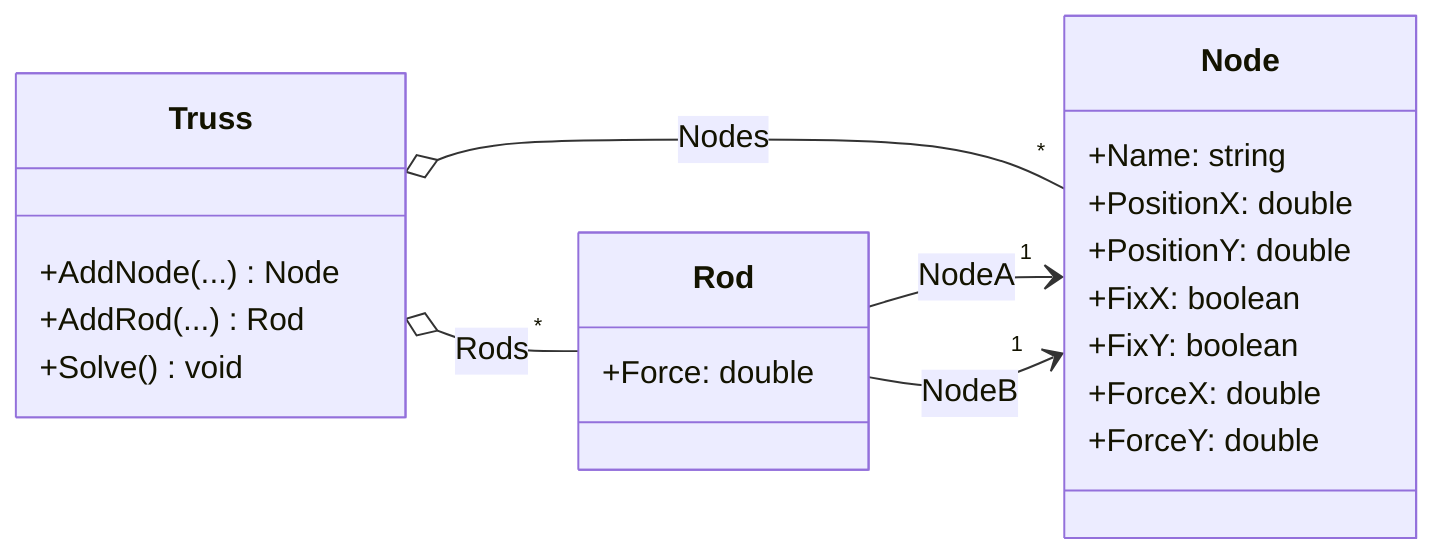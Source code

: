 classDiagram

    direction LR

    class Truss {
        +AddNode(...) Node
        +AddRod(...) Rod
        +Solve() void
    }

    class Node {
        +Name: string
        +PositionX: double
        +PositionY: double
        +FixX: boolean
        +FixY: boolean
        +ForceX: double
        +ForceY: double
    }
    
    class Rod {
        +Force: double
    }

    Truss o--"*" Node: Nodes
    Truss o--"*" Rod: Rods

    Rod -->"1" Node: NodeA
    Rod -->"1" Node: NodeB